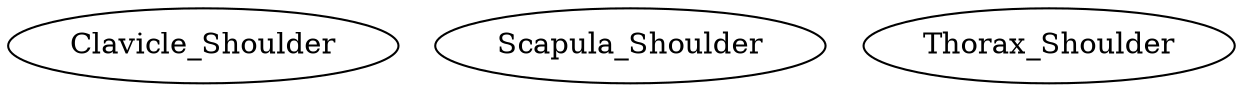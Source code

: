 /* Created by mdot for Matlab */
digraph m2html {

  Clavicle_Shoulder [URL="Clavicle_Shoulder.html"];
  Scapula_Shoulder [URL="Scapula_Shoulder.html"];
  Thorax_Shoulder [URL="Thorax_Shoulder.html"];
}